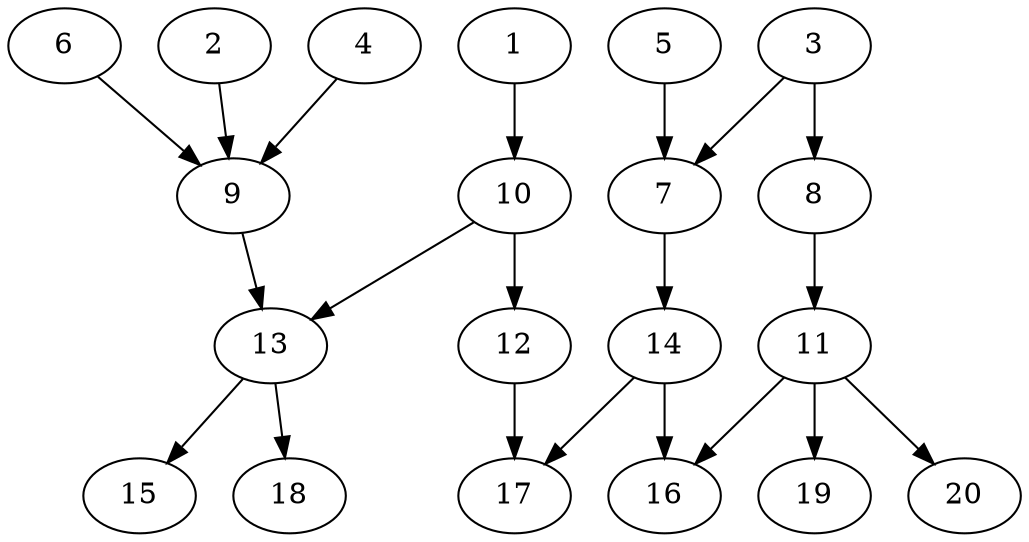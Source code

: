 // DAG automatically generated by daggen at Wed Jul 24 21:27:05 2019
// ./daggen --dot -n 20 --ccr 0.5 --fat 0.7 --regular 0.5 --density 0.5 --mindata 5242880 --maxdata 52428800 
digraph G {
  1 [size="34129920", alpha="0.05", expect_size="17064960"] 
  1 -> 10 [size ="17064960"]
  2 [size="56580096", alpha="0.17", expect_size="28290048"] 
  2 -> 9 [size ="28290048"]
  3 [size="10891264", alpha="0.17", expect_size="5445632"] 
  3 -> 7 [size ="5445632"]
  3 -> 8 [size ="5445632"]
  4 [size="29868032", alpha="0.13", expect_size="14934016"] 
  4 -> 9 [size ="14934016"]
  5 [size="47872000", alpha="0.15", expect_size="23936000"] 
  5 -> 7 [size ="23936000"]
  6 [size="28065792", alpha="0.06", expect_size="14032896"] 
  6 -> 9 [size ="14032896"]
  7 [size="54575104", alpha="0.12", expect_size="27287552"] 
  7 -> 14 [size ="27287552"]
  8 [size="84203520", alpha="0.07", expect_size="42101760"] 
  8 -> 11 [size ="42101760"]
  9 [size="43137024", alpha="0.07", expect_size="21568512"] 
  9 -> 13 [size ="21568512"]
  10 [size="78309376", alpha="0.09", expect_size="39154688"] 
  10 -> 12 [size ="39154688"]
  10 -> 13 [size ="39154688"]
  11 [size="72073216", alpha="0.14", expect_size="36036608"] 
  11 -> 16 [size ="36036608"]
  11 -> 19 [size ="36036608"]
  11 -> 20 [size ="36036608"]
  12 [size="96055296", alpha="0.18", expect_size="48027648"] 
  12 -> 17 [size ="48027648"]
  13 [size="82141184", alpha="0.15", expect_size="41070592"] 
  13 -> 15 [size ="41070592"]
  13 -> 18 [size ="41070592"]
  14 [size="68939776", alpha="0.09", expect_size="34469888"] 
  14 -> 16 [size ="34469888"]
  14 -> 17 [size ="34469888"]
  15 [size="33677312", alpha="0.08", expect_size="16838656"] 
  16 [size="103084032", alpha="0.13", expect_size="51542016"] 
  17 [size="36370432", alpha="0.02", expect_size="18185216"] 
  18 [size="94488576", alpha="0.15", expect_size="47244288"] 
  19 [size="34875392", alpha="0.13", expect_size="17437696"] 
  20 [size="66856960", alpha="0.11", expect_size="33428480"] 
}
